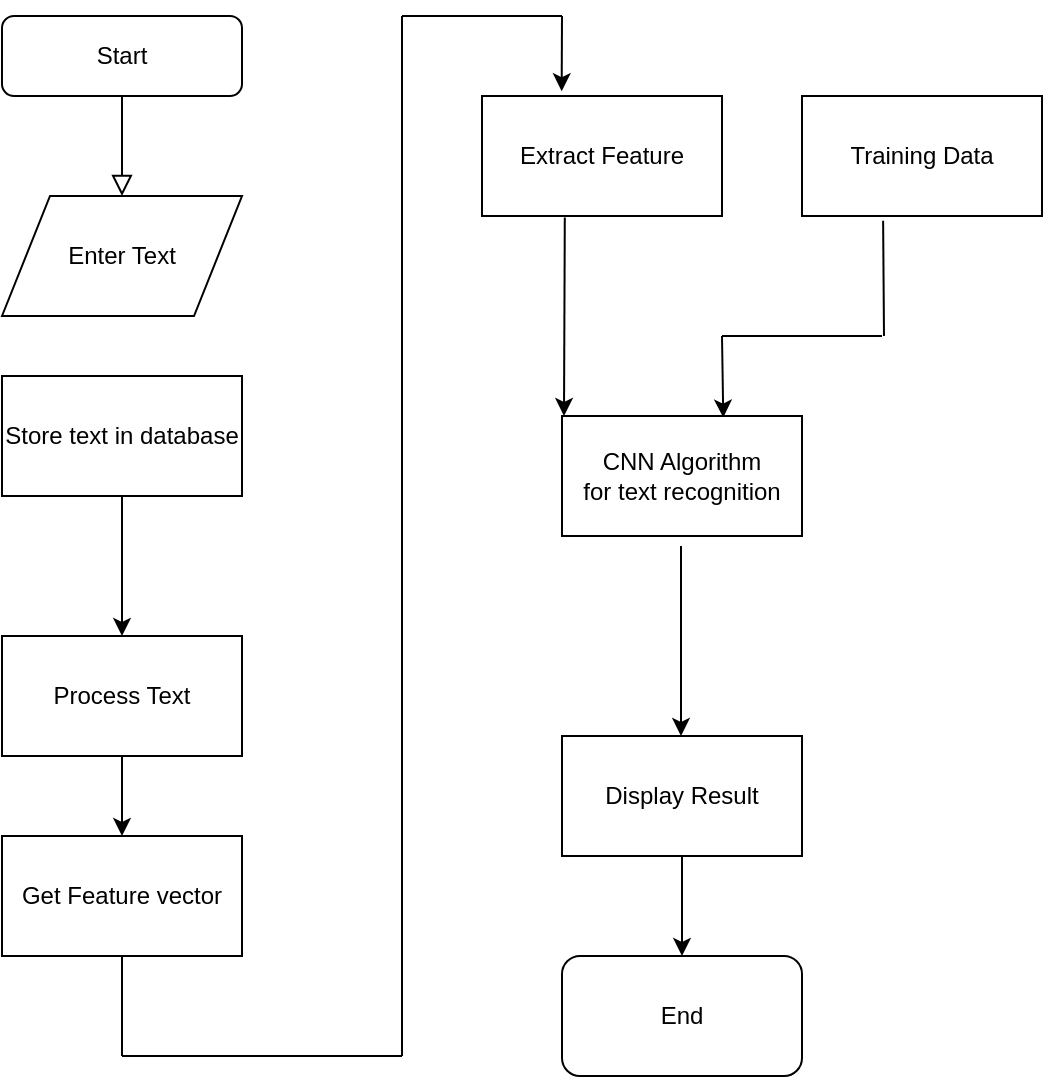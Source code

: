 <mxfile version="12.6.5" type="device"><diagram id="C5RBs43oDa-KdzZeNtuy" name="Page-1"><mxGraphModel dx="1038" dy="580" grid="1" gridSize="10" guides="1" tooltips="1" connect="1" arrows="1" fold="1" page="1" pageScale="1" pageWidth="827" pageHeight="1169" math="0" shadow="0"><root><mxCell id="WIyWlLk6GJQsqaUBKTNV-0"/><mxCell id="WIyWlLk6GJQsqaUBKTNV-1" parent="WIyWlLk6GJQsqaUBKTNV-0"/><mxCell id="WIyWlLk6GJQsqaUBKTNV-2" value="" style="rounded=0;html=1;jettySize=auto;orthogonalLoop=1;fontSize=11;endArrow=block;endFill=0;endSize=8;strokeWidth=1;shadow=0;labelBackgroundColor=none;edgeStyle=orthogonalEdgeStyle;" parent="WIyWlLk6GJQsqaUBKTNV-1" source="WIyWlLk6GJQsqaUBKTNV-3" edge="1"><mxGeometry relative="1" as="geometry"><mxPoint x="220" y="170" as="targetPoint"/></mxGeometry></mxCell><mxCell id="WIyWlLk6GJQsqaUBKTNV-3" value="Start" style="rounded=1;whiteSpace=wrap;html=1;fontSize=12;glass=0;strokeWidth=1;shadow=0;" parent="WIyWlLk6GJQsqaUBKTNV-1" vertex="1"><mxGeometry x="160" y="80" width="120" height="40" as="geometry"/></mxCell><mxCell id="TpJAATJNv0jkA18D0p2v-0" value="Enter Text" style="shape=parallelogram;perimeter=parallelogramPerimeter;whiteSpace=wrap;html=1;" vertex="1" parent="WIyWlLk6GJQsqaUBKTNV-1"><mxGeometry x="160" y="170" width="120" height="60" as="geometry"/></mxCell><mxCell id="TpJAATJNv0jkA18D0p2v-3" value="" style="edgeStyle=orthogonalEdgeStyle;rounded=0;orthogonalLoop=1;jettySize=auto;html=1;" edge="1" parent="WIyWlLk6GJQsqaUBKTNV-1"><mxGeometry relative="1" as="geometry"><mxPoint x="220" y="310" as="sourcePoint"/><mxPoint x="220" y="390" as="targetPoint"/></mxGeometry></mxCell><mxCell id="TpJAATJNv0jkA18D0p2v-4" value="Store text in database&lt;br&gt;" style="rounded=0;whiteSpace=wrap;html=1;" vertex="1" parent="WIyWlLk6GJQsqaUBKTNV-1"><mxGeometry x="160" y="260" width="120" height="60" as="geometry"/></mxCell><mxCell id="TpJAATJNv0jkA18D0p2v-6" value="Process Text" style="rounded=0;whiteSpace=wrap;html=1;" vertex="1" parent="WIyWlLk6GJQsqaUBKTNV-1"><mxGeometry x="160" y="390" width="120" height="60" as="geometry"/></mxCell><mxCell id="TpJAATJNv0jkA18D0p2v-8" value="Get Feature vector" style="rounded=0;whiteSpace=wrap;html=1;" vertex="1" parent="WIyWlLk6GJQsqaUBKTNV-1"><mxGeometry x="160" y="490" width="120" height="60" as="geometry"/></mxCell><mxCell id="TpJAATJNv0jkA18D0p2v-9" value="Extract Feature" style="rounded=0;whiteSpace=wrap;html=1;" vertex="1" parent="WIyWlLk6GJQsqaUBKTNV-1"><mxGeometry x="400" y="120" width="120" height="60" as="geometry"/></mxCell><mxCell id="TpJAATJNv0jkA18D0p2v-10" value="Training Data" style="rounded=0;whiteSpace=wrap;html=1;" vertex="1" parent="WIyWlLk6GJQsqaUBKTNV-1"><mxGeometry x="560" y="120" width="120" height="60" as="geometry"/></mxCell><mxCell id="TpJAATJNv0jkA18D0p2v-11" value="" style="endArrow=classic;html=1;exitX=0.5;exitY=1;exitDx=0;exitDy=0;" edge="1" parent="WIyWlLk6GJQsqaUBKTNV-1" source="TpJAATJNv0jkA18D0p2v-6"><mxGeometry width="50" height="50" relative="1" as="geometry"><mxPoint x="160" y="620" as="sourcePoint"/><mxPoint x="220" y="490" as="targetPoint"/></mxGeometry></mxCell><mxCell id="TpJAATJNv0jkA18D0p2v-13" value="" style="endArrow=none;html=1;entryX=0.5;entryY=1;entryDx=0;entryDy=0;" edge="1" parent="WIyWlLk6GJQsqaUBKTNV-1" target="TpJAATJNv0jkA18D0p2v-8"><mxGeometry width="50" height="50" relative="1" as="geometry"><mxPoint x="220" y="600" as="sourcePoint"/><mxPoint x="210" y="570" as="targetPoint"/></mxGeometry></mxCell><mxCell id="TpJAATJNv0jkA18D0p2v-14" value="" style="endArrow=none;html=1;" edge="1" parent="WIyWlLk6GJQsqaUBKTNV-1"><mxGeometry width="50" height="50" relative="1" as="geometry"><mxPoint x="360" y="600" as="sourcePoint"/><mxPoint x="220" y="600" as="targetPoint"/></mxGeometry></mxCell><mxCell id="TpJAATJNv0jkA18D0p2v-15" value="" style="endArrow=none;html=1;" edge="1" parent="WIyWlLk6GJQsqaUBKTNV-1"><mxGeometry width="50" height="50" relative="1" as="geometry"><mxPoint x="360" y="80" as="sourcePoint"/><mxPoint x="360" y="600" as="targetPoint"/></mxGeometry></mxCell><mxCell id="TpJAATJNv0jkA18D0p2v-16" value="" style="endArrow=none;html=1;" edge="1" parent="WIyWlLk6GJQsqaUBKTNV-1"><mxGeometry width="50" height="50" relative="1" as="geometry"><mxPoint x="440" y="80" as="sourcePoint"/><mxPoint x="360" y="80" as="targetPoint"/><Array as="points"/></mxGeometry></mxCell><mxCell id="TpJAATJNv0jkA18D0p2v-17" value="" style="endArrow=classic;html=1;entryX=0.332;entryY=-0.04;entryDx=0;entryDy=0;entryPerimeter=0;" edge="1" parent="WIyWlLk6GJQsqaUBKTNV-1" target="TpJAATJNv0jkA18D0p2v-9"><mxGeometry width="50" height="50" relative="1" as="geometry"><mxPoint x="440" y="80" as="sourcePoint"/><mxPoint x="410" y="220" as="targetPoint"/></mxGeometry></mxCell><mxCell id="TpJAATJNv0jkA18D0p2v-18" value="" style="endArrow=classic;html=1;exitX=0.345;exitY=1.013;exitDx=0;exitDy=0;exitPerimeter=0;" edge="1" parent="WIyWlLk6GJQsqaUBKTNV-1" source="TpJAATJNv0jkA18D0p2v-9"><mxGeometry width="50" height="50" relative="1" as="geometry"><mxPoint x="370" y="670" as="sourcePoint"/><mxPoint x="441" y="280" as="targetPoint"/></mxGeometry></mxCell><mxCell id="TpJAATJNv0jkA18D0p2v-19" value="" style="endArrow=none;html=1;entryX=0.338;entryY=1.04;entryDx=0;entryDy=0;entryPerimeter=0;" edge="1" parent="WIyWlLk6GJQsqaUBKTNV-1" target="TpJAATJNv0jkA18D0p2v-10"><mxGeometry width="50" height="50" relative="1" as="geometry"><mxPoint x="601" y="240" as="sourcePoint"/><mxPoint x="420" y="620" as="targetPoint"/></mxGeometry></mxCell><mxCell id="TpJAATJNv0jkA18D0p2v-20" value="" style="endArrow=none;html=1;" edge="1" parent="WIyWlLk6GJQsqaUBKTNV-1"><mxGeometry width="50" height="50" relative="1" as="geometry"><mxPoint x="520" y="240" as="sourcePoint"/><mxPoint x="600" y="240" as="targetPoint"/></mxGeometry></mxCell><mxCell id="TpJAATJNv0jkA18D0p2v-21" value="" style="endArrow=classic;html=1;entryX=0.672;entryY=0.013;entryDx=0;entryDy=0;entryPerimeter=0;" edge="1" parent="WIyWlLk6GJQsqaUBKTNV-1" target="TpJAATJNv0jkA18D0p2v-22"><mxGeometry width="50" height="50" relative="1" as="geometry"><mxPoint x="520" y="240" as="sourcePoint"/><mxPoint x="520" y="270" as="targetPoint"/></mxGeometry></mxCell><mxCell id="TpJAATJNv0jkA18D0p2v-22" value="CNN Algorithm&lt;br&gt;for text recognition" style="rounded=0;whiteSpace=wrap;html=1;" vertex="1" parent="WIyWlLk6GJQsqaUBKTNV-1"><mxGeometry x="440" y="280" width="120" height="60" as="geometry"/></mxCell><mxCell id="TpJAATJNv0jkA18D0p2v-23" value="" style="endArrow=classic;html=1;" edge="1" parent="WIyWlLk6GJQsqaUBKTNV-1"><mxGeometry width="50" height="50" relative="1" as="geometry"><mxPoint x="499.5" y="345" as="sourcePoint"/><mxPoint x="499.5" y="440" as="targetPoint"/></mxGeometry></mxCell><mxCell id="TpJAATJNv0jkA18D0p2v-24" value="Display Result" style="rounded=0;whiteSpace=wrap;html=1;" vertex="1" parent="WIyWlLk6GJQsqaUBKTNV-1"><mxGeometry x="440" y="440" width="120" height="60" as="geometry"/></mxCell><mxCell id="TpJAATJNv0jkA18D0p2v-25" value="" style="endArrow=classic;html=1;exitX=0.5;exitY=1;exitDx=0;exitDy=0;" edge="1" parent="WIyWlLk6GJQsqaUBKTNV-1" source="TpJAATJNv0jkA18D0p2v-24" target="TpJAATJNv0jkA18D0p2v-26"><mxGeometry width="50" height="50" relative="1" as="geometry"><mxPoint x="370" y="670" as="sourcePoint"/><mxPoint x="500" y="580" as="targetPoint"/></mxGeometry></mxCell><mxCell id="TpJAATJNv0jkA18D0p2v-26" value="End" style="rounded=1;whiteSpace=wrap;html=1;" vertex="1" parent="WIyWlLk6GJQsqaUBKTNV-1"><mxGeometry x="440" y="550" width="120" height="60" as="geometry"/></mxCell></root></mxGraphModel></diagram></mxfile>